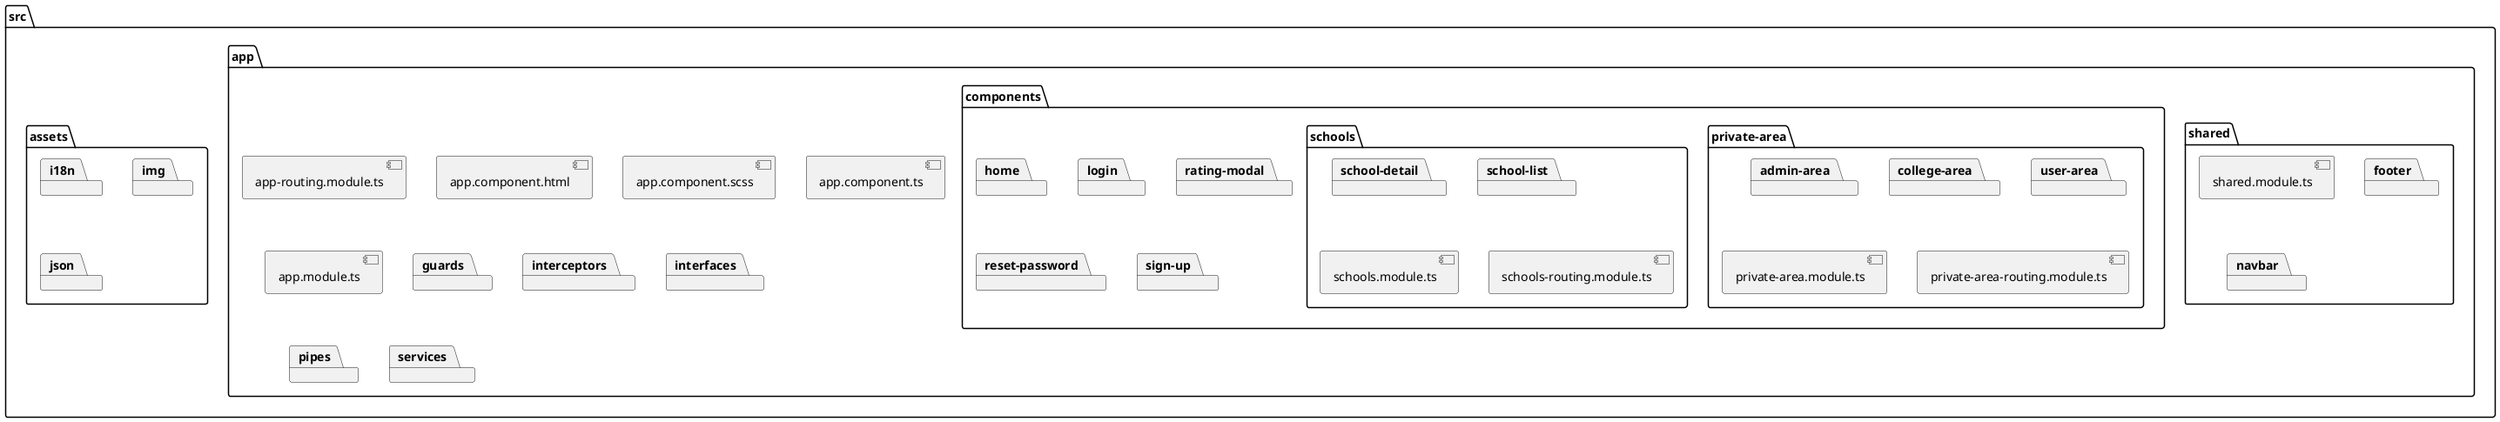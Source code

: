 @startuml

package "src" {
    package "app" {
        file [app-routing.module.ts]
        file [app.component.html]
        file [app.component.scss]
        file [app.component.ts]
        file [app.module.ts]        
        package "shared" {
            file [shared.module.ts]
            package "footer"
            package "navbar"
        }     
        package "components" {
            package "home" 
            package "login" 
            package "rating-modal"
            package "private-area" {
                package "admin-area"
                package "college-area" 
                package "user-area"
                file [private-area.module.ts]
                file [private-area-routing.module.ts]
            }
            package "reset-password"
            package "schools" {
                package "school-detail"
                package "school-list" 
                file [schools.module.ts]
                file [schools-routing.module.ts]
            }
            package "sign-up" 
        }
        package "guards"
        package "interceptors"
        package "interfaces"
        package "pipes"
        package "services"
    }
    package "assets" {
        package "i18n"
        package "img"    
        package "json"
    }
}

@enduml
